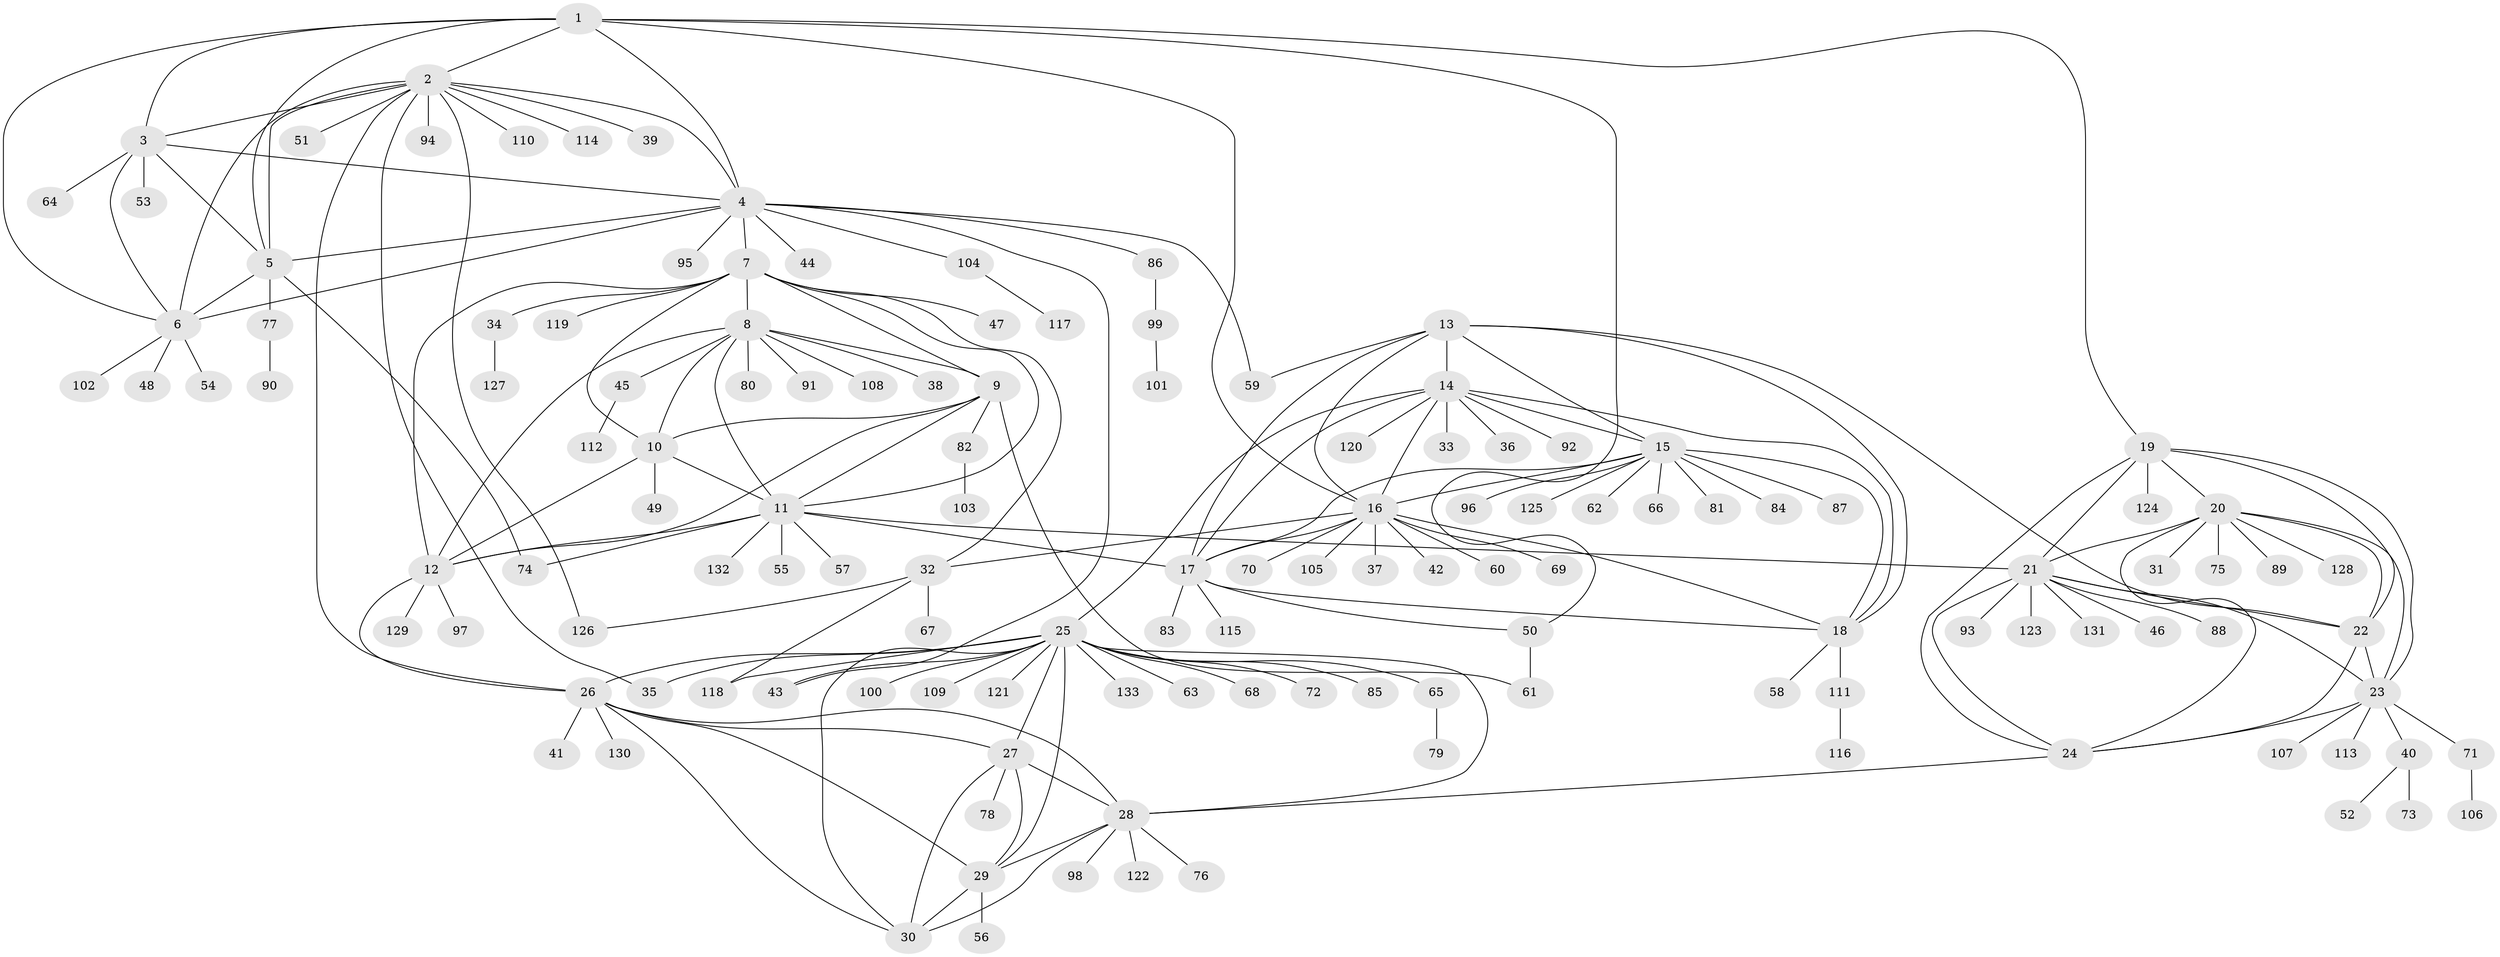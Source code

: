 // coarse degree distribution, {15: 0.010752688172043012, 6: 0.010752688172043012, 7: 0.010752688172043012, 4: 0.021505376344086023, 5: 0.010752688172043012, 10: 0.021505376344086023, 11: 0.010752688172043012, 3: 0.010752688172043012, 1: 0.8494623655913979, 2: 0.010752688172043012, 23: 0.010752688172043012, 14: 0.010752688172043012, 19: 0.010752688172043012}
// Generated by graph-tools (version 1.1) at 2025/58/03/04/25 21:58:55]
// undirected, 133 vertices, 197 edges
graph export_dot {
graph [start="1"]
  node [color=gray90,style=filled];
  1;
  2;
  3;
  4;
  5;
  6;
  7;
  8;
  9;
  10;
  11;
  12;
  13;
  14;
  15;
  16;
  17;
  18;
  19;
  20;
  21;
  22;
  23;
  24;
  25;
  26;
  27;
  28;
  29;
  30;
  31;
  32;
  33;
  34;
  35;
  36;
  37;
  38;
  39;
  40;
  41;
  42;
  43;
  44;
  45;
  46;
  47;
  48;
  49;
  50;
  51;
  52;
  53;
  54;
  55;
  56;
  57;
  58;
  59;
  60;
  61;
  62;
  63;
  64;
  65;
  66;
  67;
  68;
  69;
  70;
  71;
  72;
  73;
  74;
  75;
  76;
  77;
  78;
  79;
  80;
  81;
  82;
  83;
  84;
  85;
  86;
  87;
  88;
  89;
  90;
  91;
  92;
  93;
  94;
  95;
  96;
  97;
  98;
  99;
  100;
  101;
  102;
  103;
  104;
  105;
  106;
  107;
  108;
  109;
  110;
  111;
  112;
  113;
  114;
  115;
  116;
  117;
  118;
  119;
  120;
  121;
  122;
  123;
  124;
  125;
  126;
  127;
  128;
  129;
  130;
  131;
  132;
  133;
  1 -- 2;
  1 -- 3;
  1 -- 4;
  1 -- 5;
  1 -- 6;
  1 -- 16;
  1 -- 19;
  1 -- 50;
  2 -- 3;
  2 -- 4;
  2 -- 5;
  2 -- 6;
  2 -- 26;
  2 -- 35;
  2 -- 39;
  2 -- 51;
  2 -- 94;
  2 -- 110;
  2 -- 114;
  2 -- 126;
  3 -- 4;
  3 -- 5;
  3 -- 6;
  3 -- 53;
  3 -- 64;
  4 -- 5;
  4 -- 6;
  4 -- 7;
  4 -- 43;
  4 -- 44;
  4 -- 59;
  4 -- 86;
  4 -- 95;
  4 -- 104;
  5 -- 6;
  5 -- 74;
  5 -- 77;
  6 -- 48;
  6 -- 54;
  6 -- 102;
  7 -- 8;
  7 -- 9;
  7 -- 10;
  7 -- 11;
  7 -- 12;
  7 -- 32;
  7 -- 34;
  7 -- 47;
  7 -- 119;
  8 -- 9;
  8 -- 10;
  8 -- 11;
  8 -- 12;
  8 -- 38;
  8 -- 45;
  8 -- 80;
  8 -- 91;
  8 -- 108;
  9 -- 10;
  9 -- 11;
  9 -- 12;
  9 -- 61;
  9 -- 82;
  10 -- 11;
  10 -- 12;
  10 -- 49;
  11 -- 12;
  11 -- 17;
  11 -- 21;
  11 -- 55;
  11 -- 57;
  11 -- 74;
  11 -- 132;
  12 -- 26;
  12 -- 97;
  12 -- 129;
  13 -- 14;
  13 -- 15;
  13 -- 16;
  13 -- 17;
  13 -- 18;
  13 -- 22;
  13 -- 59;
  14 -- 15;
  14 -- 16;
  14 -- 17;
  14 -- 18;
  14 -- 25;
  14 -- 33;
  14 -- 36;
  14 -- 92;
  14 -- 120;
  15 -- 16;
  15 -- 17;
  15 -- 18;
  15 -- 62;
  15 -- 66;
  15 -- 81;
  15 -- 84;
  15 -- 87;
  15 -- 96;
  15 -- 125;
  16 -- 17;
  16 -- 18;
  16 -- 32;
  16 -- 37;
  16 -- 42;
  16 -- 60;
  16 -- 69;
  16 -- 70;
  16 -- 105;
  17 -- 18;
  17 -- 50;
  17 -- 83;
  17 -- 115;
  18 -- 58;
  18 -- 111;
  19 -- 20;
  19 -- 21;
  19 -- 22;
  19 -- 23;
  19 -- 24;
  19 -- 124;
  20 -- 21;
  20 -- 22;
  20 -- 23;
  20 -- 24;
  20 -- 31;
  20 -- 75;
  20 -- 89;
  20 -- 128;
  21 -- 22;
  21 -- 23;
  21 -- 24;
  21 -- 46;
  21 -- 88;
  21 -- 93;
  21 -- 123;
  21 -- 131;
  22 -- 23;
  22 -- 24;
  23 -- 24;
  23 -- 40;
  23 -- 71;
  23 -- 107;
  23 -- 113;
  24 -- 28;
  25 -- 26;
  25 -- 27;
  25 -- 28;
  25 -- 29;
  25 -- 30;
  25 -- 35;
  25 -- 43;
  25 -- 63;
  25 -- 65;
  25 -- 68;
  25 -- 72;
  25 -- 85;
  25 -- 100;
  25 -- 109;
  25 -- 118;
  25 -- 121;
  25 -- 133;
  26 -- 27;
  26 -- 28;
  26 -- 29;
  26 -- 30;
  26 -- 41;
  26 -- 130;
  27 -- 28;
  27 -- 29;
  27 -- 30;
  27 -- 78;
  28 -- 29;
  28 -- 30;
  28 -- 76;
  28 -- 98;
  28 -- 122;
  29 -- 30;
  29 -- 56;
  32 -- 67;
  32 -- 118;
  32 -- 126;
  34 -- 127;
  40 -- 52;
  40 -- 73;
  45 -- 112;
  50 -- 61;
  65 -- 79;
  71 -- 106;
  77 -- 90;
  82 -- 103;
  86 -- 99;
  99 -- 101;
  104 -- 117;
  111 -- 116;
}
